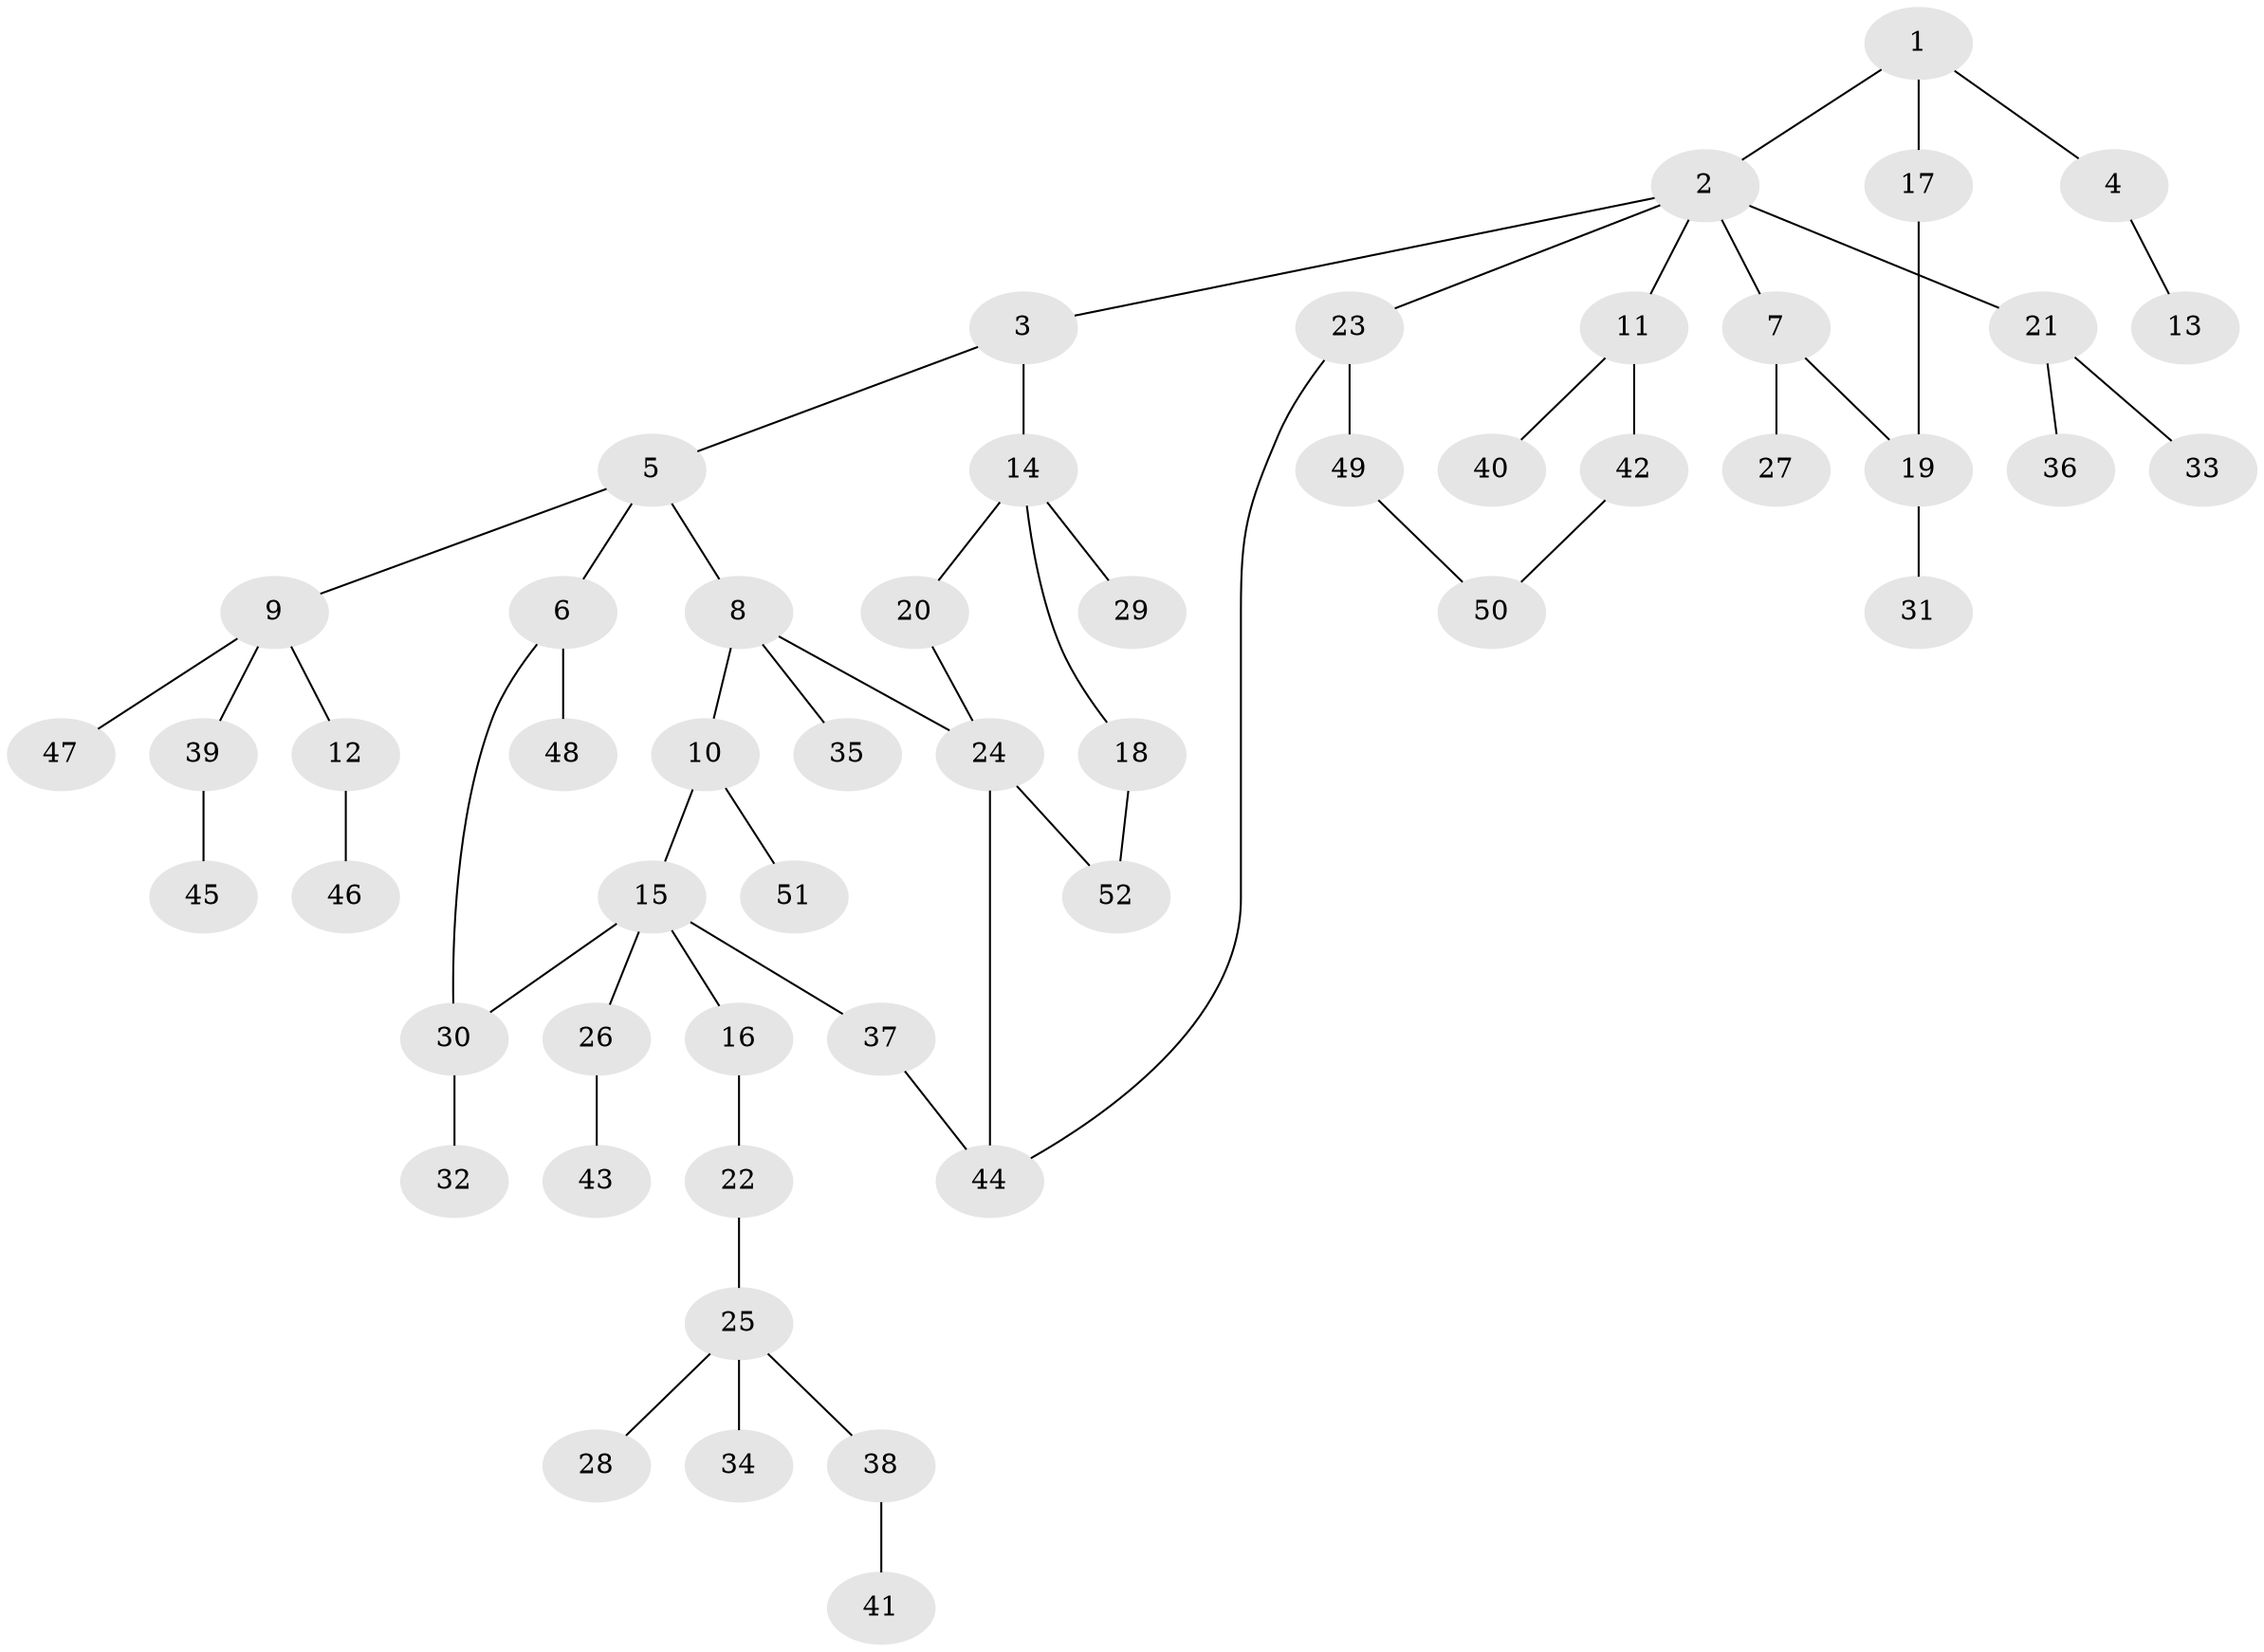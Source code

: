 // Generated by graph-tools (version 1.1) at 2025/41/03/09/25 04:41:00]
// undirected, 52 vertices, 58 edges
graph export_dot {
graph [start="1"]
  node [color=gray90,style=filled];
  1;
  2;
  3;
  4;
  5;
  6;
  7;
  8;
  9;
  10;
  11;
  12;
  13;
  14;
  15;
  16;
  17;
  18;
  19;
  20;
  21;
  22;
  23;
  24;
  25;
  26;
  27;
  28;
  29;
  30;
  31;
  32;
  33;
  34;
  35;
  36;
  37;
  38;
  39;
  40;
  41;
  42;
  43;
  44;
  45;
  46;
  47;
  48;
  49;
  50;
  51;
  52;
  1 -- 2;
  1 -- 4;
  1 -- 17;
  2 -- 3;
  2 -- 7;
  2 -- 11;
  2 -- 21;
  2 -- 23;
  3 -- 5;
  3 -- 14;
  4 -- 13;
  5 -- 6;
  5 -- 8;
  5 -- 9;
  6 -- 48;
  6 -- 30;
  7 -- 27;
  7 -- 19;
  8 -- 10;
  8 -- 35;
  8 -- 24;
  9 -- 12;
  9 -- 39;
  9 -- 47;
  10 -- 15;
  10 -- 51;
  11 -- 40;
  11 -- 42;
  12 -- 46;
  14 -- 18;
  14 -- 20;
  14 -- 29;
  15 -- 16;
  15 -- 26;
  15 -- 30;
  15 -- 37;
  16 -- 22;
  17 -- 19;
  18 -- 52;
  19 -- 31;
  20 -- 24;
  21 -- 33;
  21 -- 36;
  22 -- 25;
  23 -- 44;
  23 -- 49;
  24 -- 52;
  24 -- 44;
  25 -- 28;
  25 -- 34;
  25 -- 38;
  26 -- 43;
  30 -- 32;
  37 -- 44;
  38 -- 41;
  39 -- 45;
  42 -- 50;
  49 -- 50;
}
